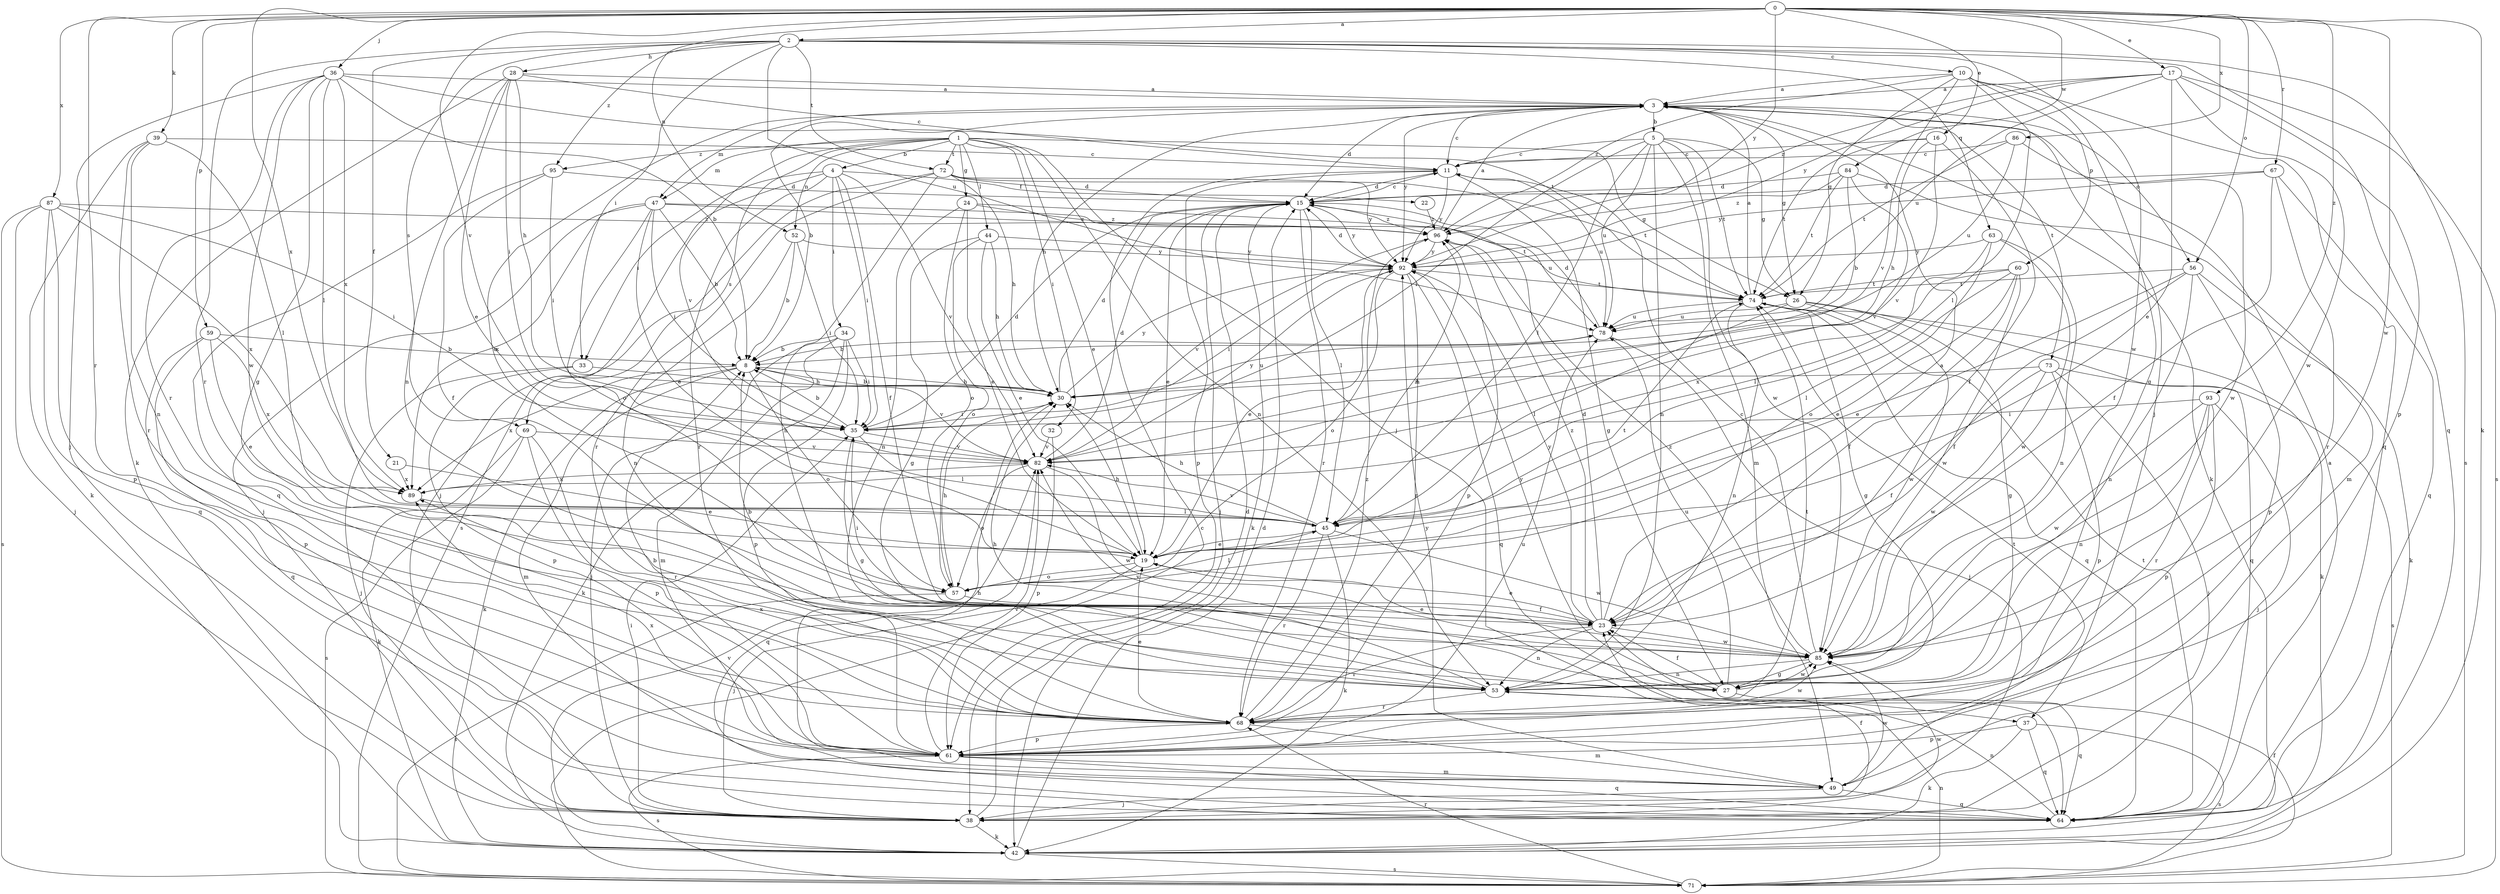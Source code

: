 strict digraph  {
0;
1;
2;
3;
4;
5;
8;
10;
11;
15;
16;
17;
19;
21;
22;
23;
24;
26;
27;
28;
30;
32;
33;
34;
35;
36;
37;
38;
39;
42;
44;
45;
47;
49;
52;
53;
56;
57;
59;
60;
61;
63;
64;
67;
68;
69;
71;
72;
73;
74;
78;
82;
84;
85;
86;
87;
89;
92;
93;
95;
96;
0 -> 2  [label=a];
0 -> 16  [label=e];
0 -> 17  [label=e];
0 -> 36  [label=j];
0 -> 39  [label=k];
0 -> 42  [label=k];
0 -> 52  [label=n];
0 -> 56  [label=o];
0 -> 59  [label=p];
0 -> 67  [label=r];
0 -> 68  [label=r];
0 -> 82  [label=v];
0 -> 84  [label=w];
0 -> 85  [label=w];
0 -> 86  [label=x];
0 -> 87  [label=x];
0 -> 89  [label=x];
0 -> 92  [label=y];
0 -> 93  [label=z];
1 -> 4  [label=b];
1 -> 19  [label=e];
1 -> 24  [label=g];
1 -> 26  [label=g];
1 -> 32  [label=i];
1 -> 37  [label=j];
1 -> 44  [label=l];
1 -> 47  [label=m];
1 -> 52  [label=n];
1 -> 53  [label=n];
1 -> 69  [label=s];
1 -> 72  [label=t];
1 -> 82  [label=v];
1 -> 95  [label=z];
2 -> 10  [label=c];
2 -> 21  [label=f];
2 -> 28  [label=h];
2 -> 33  [label=i];
2 -> 63  [label=q];
2 -> 64  [label=q];
2 -> 68  [label=r];
2 -> 69  [label=s];
2 -> 71  [label=s];
2 -> 72  [label=t];
2 -> 78  [label=u];
2 -> 85  [label=w];
2 -> 95  [label=z];
3 -> 5  [label=b];
3 -> 8  [label=b];
3 -> 11  [label=c];
3 -> 15  [label=d];
3 -> 26  [label=g];
3 -> 30  [label=h];
3 -> 37  [label=j];
3 -> 42  [label=k];
3 -> 47  [label=m];
3 -> 56  [label=o];
3 -> 57  [label=o];
3 -> 73  [label=t];
3 -> 92  [label=y];
4 -> 22  [label=f];
4 -> 23  [label=f];
4 -> 33  [label=i];
4 -> 34  [label=i];
4 -> 35  [label=i];
4 -> 68  [label=r];
4 -> 71  [label=s];
4 -> 82  [label=v];
5 -> 11  [label=c];
5 -> 26  [label=g];
5 -> 35  [label=i];
5 -> 45  [label=l];
5 -> 49  [label=m];
5 -> 53  [label=n];
5 -> 74  [label=t];
5 -> 78  [label=u];
5 -> 85  [label=w];
8 -> 30  [label=h];
8 -> 42  [label=k];
8 -> 49  [label=m];
8 -> 57  [label=o];
8 -> 82  [label=v];
8 -> 89  [label=x];
10 -> 3  [label=a];
10 -> 26  [label=g];
10 -> 27  [label=g];
10 -> 45  [label=l];
10 -> 60  [label=p];
10 -> 64  [label=q];
10 -> 82  [label=v];
10 -> 96  [label=z];
11 -> 15  [label=d];
11 -> 27  [label=g];
11 -> 61  [label=p];
11 -> 78  [label=u];
11 -> 92  [label=y];
15 -> 11  [label=c];
15 -> 19  [label=e];
15 -> 38  [label=j];
15 -> 42  [label=k];
15 -> 45  [label=l];
15 -> 68  [label=r];
15 -> 92  [label=y];
15 -> 96  [label=z];
16 -> 11  [label=c];
16 -> 23  [label=f];
16 -> 30  [label=h];
16 -> 74  [label=t];
16 -> 82  [label=v];
17 -> 3  [label=a];
17 -> 19  [label=e];
17 -> 61  [label=p];
17 -> 71  [label=s];
17 -> 78  [label=u];
17 -> 85  [label=w];
17 -> 92  [label=y];
17 -> 96  [label=z];
19 -> 30  [label=h];
19 -> 38  [label=j];
19 -> 57  [label=o];
19 -> 74  [label=t];
21 -> 19  [label=e];
21 -> 89  [label=x];
22 -> 96  [label=z];
23 -> 3  [label=a];
23 -> 15  [label=d];
23 -> 19  [label=e];
23 -> 35  [label=i];
23 -> 53  [label=n];
23 -> 68  [label=r];
23 -> 85  [label=w];
23 -> 92  [label=y];
23 -> 96  [label=z];
24 -> 19  [label=e];
24 -> 53  [label=n];
24 -> 57  [label=o];
24 -> 78  [label=u];
24 -> 96  [label=z];
26 -> 27  [label=g];
26 -> 45  [label=l];
26 -> 64  [label=q];
26 -> 78  [label=u];
26 -> 85  [label=w];
27 -> 23  [label=f];
27 -> 64  [label=q];
27 -> 78  [label=u];
27 -> 82  [label=v];
27 -> 85  [label=w];
27 -> 92  [label=y];
28 -> 3  [label=a];
28 -> 11  [label=c];
28 -> 19  [label=e];
28 -> 30  [label=h];
28 -> 35  [label=i];
28 -> 42  [label=k];
28 -> 53  [label=n];
30 -> 8  [label=b];
30 -> 15  [label=d];
30 -> 35  [label=i];
30 -> 78  [label=u];
30 -> 92  [label=y];
32 -> 61  [label=p];
32 -> 82  [label=v];
33 -> 30  [label=h];
33 -> 38  [label=j];
33 -> 61  [label=p];
34 -> 8  [label=b];
34 -> 35  [label=i];
34 -> 38  [label=j];
34 -> 42  [label=k];
34 -> 49  [label=m];
34 -> 61  [label=p];
35 -> 8  [label=b];
35 -> 15  [label=d];
35 -> 27  [label=g];
35 -> 45  [label=l];
35 -> 82  [label=v];
36 -> 3  [label=a];
36 -> 8  [label=b];
36 -> 27  [label=g];
36 -> 38  [label=j];
36 -> 45  [label=l];
36 -> 68  [label=r];
36 -> 74  [label=t];
36 -> 85  [label=w];
36 -> 89  [label=x];
37 -> 42  [label=k];
37 -> 61  [label=p];
37 -> 64  [label=q];
37 -> 71  [label=s];
38 -> 15  [label=d];
38 -> 23  [label=f];
38 -> 35  [label=i];
38 -> 42  [label=k];
38 -> 85  [label=w];
39 -> 11  [label=c];
39 -> 42  [label=k];
39 -> 45  [label=l];
39 -> 53  [label=n];
39 -> 68  [label=r];
42 -> 15  [label=d];
42 -> 71  [label=s];
42 -> 82  [label=v];
44 -> 19  [label=e];
44 -> 27  [label=g];
44 -> 30  [label=h];
44 -> 57  [label=o];
44 -> 92  [label=y];
45 -> 19  [label=e];
45 -> 30  [label=h];
45 -> 42  [label=k];
45 -> 68  [label=r];
45 -> 82  [label=v];
45 -> 85  [label=w];
45 -> 96  [label=z];
47 -> 8  [label=b];
47 -> 19  [label=e];
47 -> 35  [label=i];
47 -> 38  [label=j];
47 -> 57  [label=o];
47 -> 74  [label=t];
47 -> 89  [label=x];
47 -> 96  [label=z];
49 -> 30  [label=h];
49 -> 38  [label=j];
49 -> 64  [label=q];
49 -> 74  [label=t];
49 -> 85  [label=w];
49 -> 92  [label=y];
52 -> 8  [label=b];
52 -> 35  [label=i];
52 -> 53  [label=n];
52 -> 92  [label=y];
53 -> 30  [label=h];
53 -> 68  [label=r];
56 -> 19  [label=e];
56 -> 23  [label=f];
56 -> 42  [label=k];
56 -> 53  [label=n];
56 -> 61  [label=p];
56 -> 74  [label=t];
57 -> 23  [label=f];
57 -> 30  [label=h];
57 -> 45  [label=l];
57 -> 71  [label=s];
59 -> 8  [label=b];
59 -> 19  [label=e];
59 -> 61  [label=p];
59 -> 64  [label=q];
59 -> 89  [label=x];
60 -> 19  [label=e];
60 -> 23  [label=f];
60 -> 45  [label=l];
60 -> 74  [label=t];
60 -> 85  [label=w];
60 -> 89  [label=x];
61 -> 8  [label=b];
61 -> 49  [label=m];
61 -> 64  [label=q];
61 -> 71  [label=s];
61 -> 78  [label=u];
61 -> 82  [label=v];
61 -> 89  [label=x];
63 -> 45  [label=l];
63 -> 53  [label=n];
63 -> 57  [label=o];
63 -> 85  [label=w];
63 -> 92  [label=y];
64 -> 3  [label=a];
64 -> 53  [label=n];
64 -> 74  [label=t];
67 -> 15  [label=d];
67 -> 23  [label=f];
67 -> 64  [label=q];
67 -> 68  [label=r];
67 -> 92  [label=y];
68 -> 19  [label=e];
68 -> 49  [label=m];
68 -> 61  [label=p];
68 -> 74  [label=t];
68 -> 85  [label=w];
68 -> 89  [label=x];
68 -> 96  [label=z];
69 -> 42  [label=k];
69 -> 61  [label=p];
69 -> 68  [label=r];
69 -> 71  [label=s];
69 -> 82  [label=v];
71 -> 11  [label=c];
71 -> 23  [label=f];
71 -> 53  [label=n];
71 -> 68  [label=r];
72 -> 15  [label=d];
72 -> 30  [label=h];
72 -> 38  [label=j];
72 -> 53  [label=n];
72 -> 68  [label=r];
72 -> 74  [label=t];
72 -> 92  [label=y];
73 -> 23  [label=f];
73 -> 30  [label=h];
73 -> 38  [label=j];
73 -> 61  [label=p];
73 -> 71  [label=s];
73 -> 85  [label=w];
74 -> 3  [label=a];
74 -> 27  [label=g];
74 -> 42  [label=k];
74 -> 53  [label=n];
74 -> 64  [label=q];
74 -> 78  [label=u];
78 -> 8  [label=b];
78 -> 15  [label=d];
78 -> 38  [label=j];
82 -> 15  [label=d];
82 -> 57  [label=o];
82 -> 64  [label=q];
82 -> 85  [label=w];
82 -> 89  [label=x];
82 -> 92  [label=y];
84 -> 8  [label=b];
84 -> 15  [label=d];
84 -> 49  [label=m];
84 -> 74  [label=t];
84 -> 82  [label=v];
84 -> 96  [label=z];
85 -> 8  [label=b];
85 -> 11  [label=c];
85 -> 19  [label=e];
85 -> 27  [label=g];
85 -> 53  [label=n];
85 -> 96  [label=z];
86 -> 11  [label=c];
86 -> 74  [label=t];
86 -> 78  [label=u];
86 -> 85  [label=w];
87 -> 35  [label=i];
87 -> 38  [label=j];
87 -> 61  [label=p];
87 -> 64  [label=q];
87 -> 71  [label=s];
87 -> 89  [label=x];
87 -> 96  [label=z];
89 -> 45  [label=l];
92 -> 15  [label=d];
92 -> 19  [label=e];
92 -> 35  [label=i];
92 -> 57  [label=o];
92 -> 64  [label=q];
92 -> 68  [label=r];
92 -> 74  [label=t];
93 -> 35  [label=i];
93 -> 38  [label=j];
93 -> 53  [label=n];
93 -> 61  [label=p];
93 -> 68  [label=r];
93 -> 85  [label=w];
95 -> 15  [label=d];
95 -> 23  [label=f];
95 -> 35  [label=i];
95 -> 64  [label=q];
96 -> 3  [label=a];
96 -> 61  [label=p];
96 -> 82  [label=v];
96 -> 92  [label=y];
}
